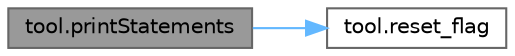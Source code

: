 digraph "tool.printStatements"
{
 // LATEX_PDF_SIZE
  bgcolor="transparent";
  edge [fontname=Helvetica,fontsize=10,labelfontname=Helvetica,labelfontsize=10];
  node [fontname=Helvetica,fontsize=10,shape=box,height=0.2,width=0.4];
  rankdir="LR";
  Node1 [label="tool.printStatements",height=0.2,width=0.4,color="gray40", fillcolor="grey60", style="filled", fontcolor="black",tooltip=" "];
  Node1 -> Node2 [color="steelblue1",style="solid"];
  Node2 [label="tool.reset_flag",height=0.2,width=0.4,color="grey40", fillcolor="white", style="filled",URL="$d2/d16/namespacetool.html#a186bb0f3561921c78cfffc3e6a7cd0b7",tooltip=" "];
}
